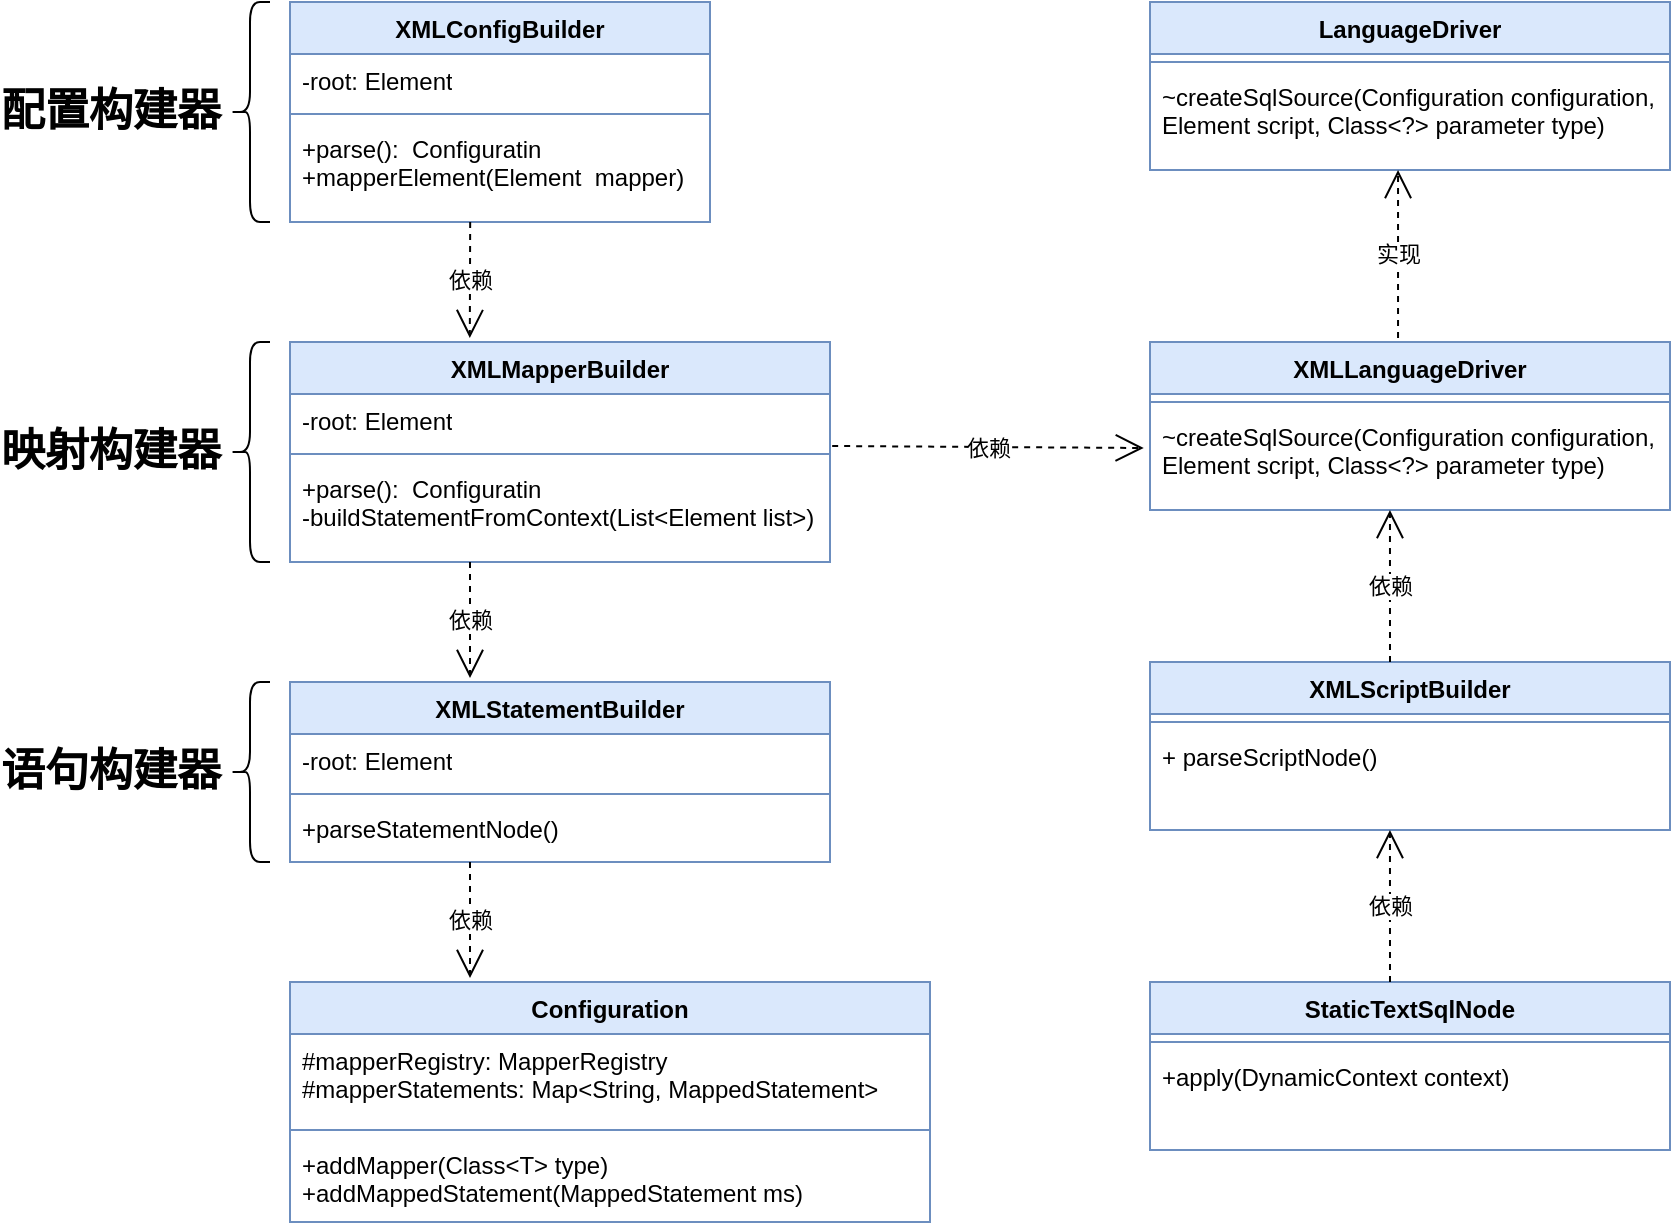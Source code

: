 <mxfile version="21.6.8" type="github">
  <diagram name="第 1 页" id="FCdaLJdS4-OKYO8WHhjD">
    <mxGraphModel dx="2261" dy="758" grid="1" gridSize="10" guides="1" tooltips="1" connect="1" arrows="1" fold="1" page="1" pageScale="1" pageWidth="827" pageHeight="1169" math="0" shadow="0">
      <root>
        <mxCell id="0" />
        <mxCell id="1" parent="0" />
        <mxCell id="fpk1XQjDB_mY638M4dOg-2" value="XMLConfigBuilder" style="swimlane;fontStyle=1;align=center;verticalAlign=top;childLayout=stackLayout;horizontal=1;startSize=26;horizontalStack=0;resizeParent=1;resizeParentMax=0;resizeLast=0;collapsible=1;marginBottom=0;whiteSpace=wrap;html=1;fillColor=#dae8fc;strokeColor=#6c8ebf;" vertex="1" parent="1">
          <mxGeometry x="70" y="90" width="210" height="110" as="geometry" />
        </mxCell>
        <mxCell id="fpk1XQjDB_mY638M4dOg-3" value="-root: Element" style="text;strokeColor=none;fillColor=none;align=left;verticalAlign=top;spacingLeft=4;spacingRight=4;overflow=hidden;rotatable=0;points=[[0,0.5],[1,0.5]];portConstraint=eastwest;whiteSpace=wrap;html=1;" vertex="1" parent="fpk1XQjDB_mY638M4dOg-2">
          <mxGeometry y="26" width="210" height="26" as="geometry" />
        </mxCell>
        <mxCell id="fpk1XQjDB_mY638M4dOg-4" value="" style="line;strokeWidth=1;fillColor=none;align=left;verticalAlign=middle;spacingTop=-1;spacingLeft=3;spacingRight=3;rotatable=0;labelPosition=right;points=[];portConstraint=eastwest;strokeColor=inherit;" vertex="1" parent="fpk1XQjDB_mY638M4dOg-2">
          <mxGeometry y="52" width="210" height="8" as="geometry" />
        </mxCell>
        <mxCell id="fpk1XQjDB_mY638M4dOg-5" value="+parse():&amp;nbsp; Configuratin&lt;br&gt;+mapperElement(Element&amp;nbsp; mapper)" style="text;strokeColor=none;fillColor=none;align=left;verticalAlign=top;spacingLeft=4;spacingRight=4;overflow=hidden;rotatable=0;points=[[0,0.5],[1,0.5]];portConstraint=eastwest;whiteSpace=wrap;html=1;" vertex="1" parent="fpk1XQjDB_mY638M4dOg-2">
          <mxGeometry y="60" width="210" height="50" as="geometry" />
        </mxCell>
        <mxCell id="fpk1XQjDB_mY638M4dOg-6" value="XMLMapperBuilder" style="swimlane;fontStyle=1;align=center;verticalAlign=top;childLayout=stackLayout;horizontal=1;startSize=26;horizontalStack=0;resizeParent=1;resizeParentMax=0;resizeLast=0;collapsible=1;marginBottom=0;whiteSpace=wrap;html=1;fillColor=#dae8fc;strokeColor=#6c8ebf;" vertex="1" parent="1">
          <mxGeometry x="70" y="260" width="270" height="110" as="geometry" />
        </mxCell>
        <mxCell id="fpk1XQjDB_mY638M4dOg-7" value="-root: Element" style="text;strokeColor=none;fillColor=none;align=left;verticalAlign=top;spacingLeft=4;spacingRight=4;overflow=hidden;rotatable=0;points=[[0,0.5],[1,0.5]];portConstraint=eastwest;whiteSpace=wrap;html=1;" vertex="1" parent="fpk1XQjDB_mY638M4dOg-6">
          <mxGeometry y="26" width="270" height="26" as="geometry" />
        </mxCell>
        <mxCell id="fpk1XQjDB_mY638M4dOg-8" value="" style="line;strokeWidth=1;fillColor=none;align=left;verticalAlign=middle;spacingTop=-1;spacingLeft=3;spacingRight=3;rotatable=0;labelPosition=right;points=[];portConstraint=eastwest;strokeColor=inherit;" vertex="1" parent="fpk1XQjDB_mY638M4dOg-6">
          <mxGeometry y="52" width="270" height="8" as="geometry" />
        </mxCell>
        <mxCell id="fpk1XQjDB_mY638M4dOg-9" value="+parse():&amp;nbsp; Configuratin&lt;br&gt;-buildStatementFromContext(List&amp;lt;Element list&amp;gt;)" style="text;strokeColor=none;fillColor=none;align=left;verticalAlign=top;spacingLeft=4;spacingRight=4;overflow=hidden;rotatable=0;points=[[0,0.5],[1,0.5]];portConstraint=eastwest;whiteSpace=wrap;html=1;" vertex="1" parent="fpk1XQjDB_mY638M4dOg-6">
          <mxGeometry y="60" width="270" height="50" as="geometry" />
        </mxCell>
        <mxCell id="fpk1XQjDB_mY638M4dOg-10" value="XMLStatementBuilder" style="swimlane;fontStyle=1;align=center;verticalAlign=top;childLayout=stackLayout;horizontal=1;startSize=26;horizontalStack=0;resizeParent=1;resizeParentMax=0;resizeLast=0;collapsible=1;marginBottom=0;whiteSpace=wrap;html=1;fillColor=#dae8fc;strokeColor=#6c8ebf;" vertex="1" parent="1">
          <mxGeometry x="70" y="430" width="270" height="90" as="geometry" />
        </mxCell>
        <mxCell id="fpk1XQjDB_mY638M4dOg-11" value="-root: Element" style="text;strokeColor=none;fillColor=none;align=left;verticalAlign=top;spacingLeft=4;spacingRight=4;overflow=hidden;rotatable=0;points=[[0,0.5],[1,0.5]];portConstraint=eastwest;whiteSpace=wrap;html=1;" vertex="1" parent="fpk1XQjDB_mY638M4dOg-10">
          <mxGeometry y="26" width="270" height="26" as="geometry" />
        </mxCell>
        <mxCell id="fpk1XQjDB_mY638M4dOg-12" value="" style="line;strokeWidth=1;fillColor=none;align=left;verticalAlign=middle;spacingTop=-1;spacingLeft=3;spacingRight=3;rotatable=0;labelPosition=right;points=[];portConstraint=eastwest;strokeColor=inherit;" vertex="1" parent="fpk1XQjDB_mY638M4dOg-10">
          <mxGeometry y="52" width="270" height="8" as="geometry" />
        </mxCell>
        <mxCell id="fpk1XQjDB_mY638M4dOg-13" value="+parseStatementNode()" style="text;strokeColor=none;fillColor=none;align=left;verticalAlign=top;spacingLeft=4;spacingRight=4;overflow=hidden;rotatable=0;points=[[0,0.5],[1,0.5]];portConstraint=eastwest;whiteSpace=wrap;html=1;" vertex="1" parent="fpk1XQjDB_mY638M4dOg-10">
          <mxGeometry y="60" width="270" height="30" as="geometry" />
        </mxCell>
        <mxCell id="fpk1XQjDB_mY638M4dOg-22" value="Configuration" style="swimlane;fontStyle=1;align=center;verticalAlign=top;childLayout=stackLayout;horizontal=1;startSize=26;horizontalStack=0;resizeParent=1;resizeParentMax=0;resizeLast=0;collapsible=1;marginBottom=0;whiteSpace=wrap;html=1;fillColor=#dae8fc;strokeColor=#6c8ebf;" vertex="1" parent="1">
          <mxGeometry x="70" y="580" width="320" height="120" as="geometry" />
        </mxCell>
        <mxCell id="fpk1XQjDB_mY638M4dOg-23" value="#mapperRegistry: MapperRegistry&lt;br&gt;#mapperStatements: Map&amp;lt;String, MappedStatement&amp;gt;" style="text;strokeColor=none;fillColor=none;align=left;verticalAlign=top;spacingLeft=4;spacingRight=4;overflow=hidden;rotatable=0;points=[[0,0.5],[1,0.5]];portConstraint=eastwest;whiteSpace=wrap;html=1;" vertex="1" parent="fpk1XQjDB_mY638M4dOg-22">
          <mxGeometry y="26" width="320" height="44" as="geometry" />
        </mxCell>
        <mxCell id="fpk1XQjDB_mY638M4dOg-24" value="" style="line;strokeWidth=1;fillColor=none;align=left;verticalAlign=middle;spacingTop=-1;spacingLeft=3;spacingRight=3;rotatable=0;labelPosition=right;points=[];portConstraint=eastwest;strokeColor=inherit;" vertex="1" parent="fpk1XQjDB_mY638M4dOg-22">
          <mxGeometry y="70" width="320" height="8" as="geometry" />
        </mxCell>
        <mxCell id="fpk1XQjDB_mY638M4dOg-25" value="+addMapper(Class&amp;lt;T&amp;gt; type)&lt;br&gt;+addMappedStatement(MappedStatement ms)" style="text;strokeColor=none;fillColor=none;align=left;verticalAlign=top;spacingLeft=4;spacingRight=4;overflow=hidden;rotatable=0;points=[[0,0.5],[1,0.5]];portConstraint=eastwest;whiteSpace=wrap;html=1;" vertex="1" parent="fpk1XQjDB_mY638M4dOg-22">
          <mxGeometry y="78" width="320" height="42" as="geometry" />
        </mxCell>
        <mxCell id="fpk1XQjDB_mY638M4dOg-31" value="LanguageDriver" style="swimlane;fontStyle=1;align=center;verticalAlign=top;childLayout=stackLayout;horizontal=1;startSize=26;horizontalStack=0;resizeParent=1;resizeParentMax=0;resizeLast=0;collapsible=1;marginBottom=0;whiteSpace=wrap;html=1;fillColor=#dae8fc;strokeColor=#6c8ebf;" vertex="1" parent="1">
          <mxGeometry x="500" y="90" width="260" height="84" as="geometry" />
        </mxCell>
        <mxCell id="fpk1XQjDB_mY638M4dOg-33" value="" style="line;strokeWidth=1;fillColor=none;align=left;verticalAlign=middle;spacingTop=-1;spacingLeft=3;spacingRight=3;rotatable=0;labelPosition=right;points=[];portConstraint=eastwest;strokeColor=inherit;" vertex="1" parent="fpk1XQjDB_mY638M4dOg-31">
          <mxGeometry y="26" width="260" height="8" as="geometry" />
        </mxCell>
        <mxCell id="fpk1XQjDB_mY638M4dOg-34" value="~createSqlSource(Configuration configuration, Element script, Class&amp;lt;?&amp;gt; parameter type)" style="text;strokeColor=none;fillColor=none;align=left;verticalAlign=top;spacingLeft=4;spacingRight=4;overflow=hidden;rotatable=0;points=[[0,0.5],[1,0.5]];portConstraint=eastwest;whiteSpace=wrap;html=1;" vertex="1" parent="fpk1XQjDB_mY638M4dOg-31">
          <mxGeometry y="34" width="260" height="50" as="geometry" />
        </mxCell>
        <mxCell id="fpk1XQjDB_mY638M4dOg-35" value="XMLLanguageDriver" style="swimlane;fontStyle=1;align=center;verticalAlign=top;childLayout=stackLayout;horizontal=1;startSize=26;horizontalStack=0;resizeParent=1;resizeParentMax=0;resizeLast=0;collapsible=1;marginBottom=0;whiteSpace=wrap;html=1;fillColor=#dae8fc;strokeColor=#6c8ebf;" vertex="1" parent="1">
          <mxGeometry x="500" y="260" width="260" height="84" as="geometry" />
        </mxCell>
        <mxCell id="fpk1XQjDB_mY638M4dOg-36" value="" style="line;strokeWidth=1;fillColor=none;align=left;verticalAlign=middle;spacingTop=-1;spacingLeft=3;spacingRight=3;rotatable=0;labelPosition=right;points=[];portConstraint=eastwest;strokeColor=inherit;" vertex="1" parent="fpk1XQjDB_mY638M4dOg-35">
          <mxGeometry y="26" width="260" height="8" as="geometry" />
        </mxCell>
        <mxCell id="fpk1XQjDB_mY638M4dOg-37" value="~createSqlSource(Configuration configuration, Element script, Class&amp;lt;?&amp;gt; parameter type)" style="text;strokeColor=none;fillColor=none;align=left;verticalAlign=top;spacingLeft=4;spacingRight=4;overflow=hidden;rotatable=0;points=[[0,0.5],[1,0.5]];portConstraint=eastwest;whiteSpace=wrap;html=1;" vertex="1" parent="fpk1XQjDB_mY638M4dOg-35">
          <mxGeometry y="34" width="260" height="50" as="geometry" />
        </mxCell>
        <mxCell id="fpk1XQjDB_mY638M4dOg-38" value="XMLScriptBuilder" style="swimlane;fontStyle=1;align=center;verticalAlign=top;childLayout=stackLayout;horizontal=1;startSize=26;horizontalStack=0;resizeParent=1;resizeParentMax=0;resizeLast=0;collapsible=1;marginBottom=0;whiteSpace=wrap;html=1;fillColor=#dae8fc;strokeColor=#6c8ebf;" vertex="1" parent="1">
          <mxGeometry x="500" y="420" width="260" height="84" as="geometry" />
        </mxCell>
        <mxCell id="fpk1XQjDB_mY638M4dOg-39" value="" style="line;strokeWidth=1;fillColor=none;align=left;verticalAlign=middle;spacingTop=-1;spacingLeft=3;spacingRight=3;rotatable=0;labelPosition=right;points=[];portConstraint=eastwest;strokeColor=inherit;" vertex="1" parent="fpk1XQjDB_mY638M4dOg-38">
          <mxGeometry y="26" width="260" height="8" as="geometry" />
        </mxCell>
        <mxCell id="fpk1XQjDB_mY638M4dOg-40" value="+ parseScriptNode()" style="text;strokeColor=none;fillColor=none;align=left;verticalAlign=top;spacingLeft=4;spacingRight=4;overflow=hidden;rotatable=0;points=[[0,0.5],[1,0.5]];portConstraint=eastwest;whiteSpace=wrap;html=1;" vertex="1" parent="fpk1XQjDB_mY638M4dOg-38">
          <mxGeometry y="34" width="260" height="50" as="geometry" />
        </mxCell>
        <mxCell id="fpk1XQjDB_mY638M4dOg-41" value="StaticTextSqlNode" style="swimlane;fontStyle=1;align=center;verticalAlign=top;childLayout=stackLayout;horizontal=1;startSize=26;horizontalStack=0;resizeParent=1;resizeParentMax=0;resizeLast=0;collapsible=1;marginBottom=0;whiteSpace=wrap;html=1;fillColor=#dae8fc;strokeColor=#6c8ebf;" vertex="1" parent="1">
          <mxGeometry x="500" y="580" width="260" height="84" as="geometry" />
        </mxCell>
        <mxCell id="fpk1XQjDB_mY638M4dOg-42" value="" style="line;strokeWidth=1;fillColor=none;align=left;verticalAlign=middle;spacingTop=-1;spacingLeft=3;spacingRight=3;rotatable=0;labelPosition=right;points=[];portConstraint=eastwest;strokeColor=inherit;" vertex="1" parent="fpk1XQjDB_mY638M4dOg-41">
          <mxGeometry y="26" width="260" height="8" as="geometry" />
        </mxCell>
        <mxCell id="fpk1XQjDB_mY638M4dOg-43" value="+apply(DynamicContext context)" style="text;strokeColor=none;fillColor=none;align=left;verticalAlign=top;spacingLeft=4;spacingRight=4;overflow=hidden;rotatable=0;points=[[0,0.5],[1,0.5]];portConstraint=eastwest;whiteSpace=wrap;html=1;" vertex="1" parent="fpk1XQjDB_mY638M4dOg-41">
          <mxGeometry y="34" width="260" height="50" as="geometry" />
        </mxCell>
        <mxCell id="fpk1XQjDB_mY638M4dOg-44" value="实现" style="endArrow=open;endSize=12;dashed=1;html=1;rounded=0;entryX=0.477;entryY=1;entryDx=0;entryDy=0;entryPerimeter=0;exitX=0.477;exitY=-0.024;exitDx=0;exitDy=0;exitPerimeter=0;" edge="1" parent="1" source="fpk1XQjDB_mY638M4dOg-35" target="fpk1XQjDB_mY638M4dOg-34">
          <mxGeometry width="160" relative="1" as="geometry">
            <mxPoint x="624" y="250" as="sourcePoint" />
            <mxPoint x="470" y="100" as="targetPoint" />
          </mxGeometry>
        </mxCell>
        <mxCell id="fpk1XQjDB_mY638M4dOg-45" value="依赖" style="endArrow=open;endSize=12;dashed=1;html=1;rounded=0;entryX=0.477;entryY=1;entryDx=0;entryDy=0;entryPerimeter=0;" edge="1" parent="1">
          <mxGeometry width="160" relative="1" as="geometry">
            <mxPoint x="620" y="420" as="sourcePoint" />
            <mxPoint x="619.98" y="344" as="targetPoint" />
          </mxGeometry>
        </mxCell>
        <mxCell id="fpk1XQjDB_mY638M4dOg-46" value="依赖" style="endArrow=open;endSize=12;dashed=1;html=1;rounded=0;entryX=0.477;entryY=1;entryDx=0;entryDy=0;entryPerimeter=0;" edge="1" parent="1">
          <mxGeometry width="160" relative="1" as="geometry">
            <mxPoint x="620" y="580" as="sourcePoint" />
            <mxPoint x="619.98" y="504" as="targetPoint" />
          </mxGeometry>
        </mxCell>
        <mxCell id="fpk1XQjDB_mY638M4dOg-47" value="依赖" style="endArrow=open;endSize=12;dashed=1;html=1;rounded=0;entryX=-0.012;entryY=0.38;entryDx=0;entryDy=0;entryPerimeter=0;exitX=1.004;exitY=1;exitDx=0;exitDy=0;exitPerimeter=0;" edge="1" parent="1" source="fpk1XQjDB_mY638M4dOg-7" target="fpk1XQjDB_mY638M4dOg-37">
          <mxGeometry width="160" relative="1" as="geometry">
            <mxPoint x="440.02" y="456" as="sourcePoint" />
            <mxPoint x="440" y="380" as="targetPoint" />
          </mxGeometry>
        </mxCell>
        <mxCell id="fpk1XQjDB_mY638M4dOg-48" value="依赖" style="endArrow=open;endSize=12;dashed=1;html=1;rounded=0;entryX=0.333;entryY=-0.018;entryDx=0;entryDy=0;entryPerimeter=0;exitX=0.429;exitY=1;exitDx=0;exitDy=0;exitPerimeter=0;" edge="1" parent="1" source="fpk1XQjDB_mY638M4dOg-5" target="fpk1XQjDB_mY638M4dOg-6">
          <mxGeometry width="160" relative="1" as="geometry">
            <mxPoint x="309.92" y="180" as="sourcePoint" />
            <mxPoint x="465.92" y="181" as="targetPoint" />
          </mxGeometry>
        </mxCell>
        <mxCell id="fpk1XQjDB_mY638M4dOg-49" value="依赖" style="endArrow=open;endSize=12;dashed=1;html=1;rounded=0;entryX=0.333;entryY=-0.018;entryDx=0;entryDy=0;entryPerimeter=0;exitX=0.429;exitY=1;exitDx=0;exitDy=0;exitPerimeter=0;" edge="1" parent="1">
          <mxGeometry width="160" relative="1" as="geometry">
            <mxPoint x="160" y="370" as="sourcePoint" />
            <mxPoint x="160" y="428" as="targetPoint" />
          </mxGeometry>
        </mxCell>
        <mxCell id="fpk1XQjDB_mY638M4dOg-50" value="依赖" style="endArrow=open;endSize=12;dashed=1;html=1;rounded=0;entryX=0.333;entryY=-0.018;entryDx=0;entryDy=0;entryPerimeter=0;exitX=0.429;exitY=1;exitDx=0;exitDy=0;exitPerimeter=0;" edge="1" parent="1">
          <mxGeometry width="160" relative="1" as="geometry">
            <mxPoint x="160" y="520" as="sourcePoint" />
            <mxPoint x="160" y="578" as="targetPoint" />
          </mxGeometry>
        </mxCell>
        <mxCell id="fpk1XQjDB_mY638M4dOg-51" value="" style="shape=curlyBracket;whiteSpace=wrap;html=1;rounded=1;labelPosition=left;verticalLabelPosition=middle;align=right;verticalAlign=middle;" vertex="1" parent="1">
          <mxGeometry x="40" y="90" width="20" height="110" as="geometry" />
        </mxCell>
        <mxCell id="fpk1XQjDB_mY638M4dOg-53" value="" style="shape=curlyBracket;whiteSpace=wrap;html=1;rounded=1;labelPosition=left;verticalLabelPosition=middle;align=right;verticalAlign=middle;" vertex="1" parent="1">
          <mxGeometry x="40" y="260" width="20" height="110" as="geometry" />
        </mxCell>
        <mxCell id="fpk1XQjDB_mY638M4dOg-54" value="" style="shape=curlyBracket;whiteSpace=wrap;html=1;rounded=1;labelPosition=left;verticalLabelPosition=middle;align=right;verticalAlign=middle;" vertex="1" parent="1">
          <mxGeometry x="40" y="430" width="20" height="90" as="geometry" />
        </mxCell>
        <mxCell id="fpk1XQjDB_mY638M4dOg-56" value="配置构建器" style="text;strokeColor=none;fillColor=none;html=1;fontSize=22;fontStyle=1;verticalAlign=middle;align=center;flipH=1;flipV=1;" vertex="1" parent="1">
          <mxGeometry x="-70" y="125" width="100" height="40" as="geometry" />
        </mxCell>
        <mxCell id="fpk1XQjDB_mY638M4dOg-58" value="映射构建器" style="text;strokeColor=none;fillColor=none;html=1;fontSize=22;fontStyle=1;verticalAlign=middle;align=center;flipH=1;flipV=1;" vertex="1" parent="1">
          <mxGeometry x="-70" y="295" width="100" height="40" as="geometry" />
        </mxCell>
        <mxCell id="fpk1XQjDB_mY638M4dOg-59" value="语句构建器" style="text;strokeColor=none;fillColor=none;html=1;fontSize=22;fontStyle=1;verticalAlign=middle;align=center;flipH=1;flipV=1;" vertex="1" parent="1">
          <mxGeometry x="-70" y="455" width="100" height="40" as="geometry" />
        </mxCell>
      </root>
    </mxGraphModel>
  </diagram>
</mxfile>
